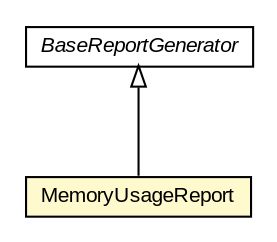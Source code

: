 #!/usr/local/bin/dot
#
# Class diagram 
# Generated by UMLGraph version R5_6-24-gf6e263 (http://www.umlgraph.org/)
#

digraph G {
	edge [fontname="arial",fontsize=10,labelfontname="arial",labelfontsize=10];
	node [fontname="arial",fontsize=10,shape=plaintext];
	nodesep=0.25;
	ranksep=0.5;
	// org.miloss.fgsms.services.rs.impl.reports.BaseReportGenerator
	c1081 [label=<<table title="org.miloss.fgsms.services.rs.impl.reports.BaseReportGenerator" border="0" cellborder="1" cellspacing="0" cellpadding="2" port="p" href="../BaseReportGenerator.html">
		<tr><td><table border="0" cellspacing="0" cellpadding="1">
<tr><td align="center" balign="center"><font face="arial italic"> BaseReportGenerator </font></td></tr>
		</table></td></tr>
		</table>>, URL="../BaseReportGenerator.html", fontname="arial", fontcolor="black", fontsize=10.0];
	// org.miloss.fgsms.services.rs.impl.reports.os.MemoryUsageReport
	c1089 [label=<<table title="org.miloss.fgsms.services.rs.impl.reports.os.MemoryUsageReport" border="0" cellborder="1" cellspacing="0" cellpadding="2" port="p" bgcolor="lemonChiffon" href="./MemoryUsageReport.html">
		<tr><td><table border="0" cellspacing="0" cellpadding="1">
<tr><td align="center" balign="center"> MemoryUsageReport </td></tr>
		</table></td></tr>
		</table>>, URL="./MemoryUsageReport.html", fontname="arial", fontcolor="black", fontsize=10.0];
	//org.miloss.fgsms.services.rs.impl.reports.os.MemoryUsageReport extends org.miloss.fgsms.services.rs.impl.reports.BaseReportGenerator
	c1081:p -> c1089:p [dir=back,arrowtail=empty];
}

